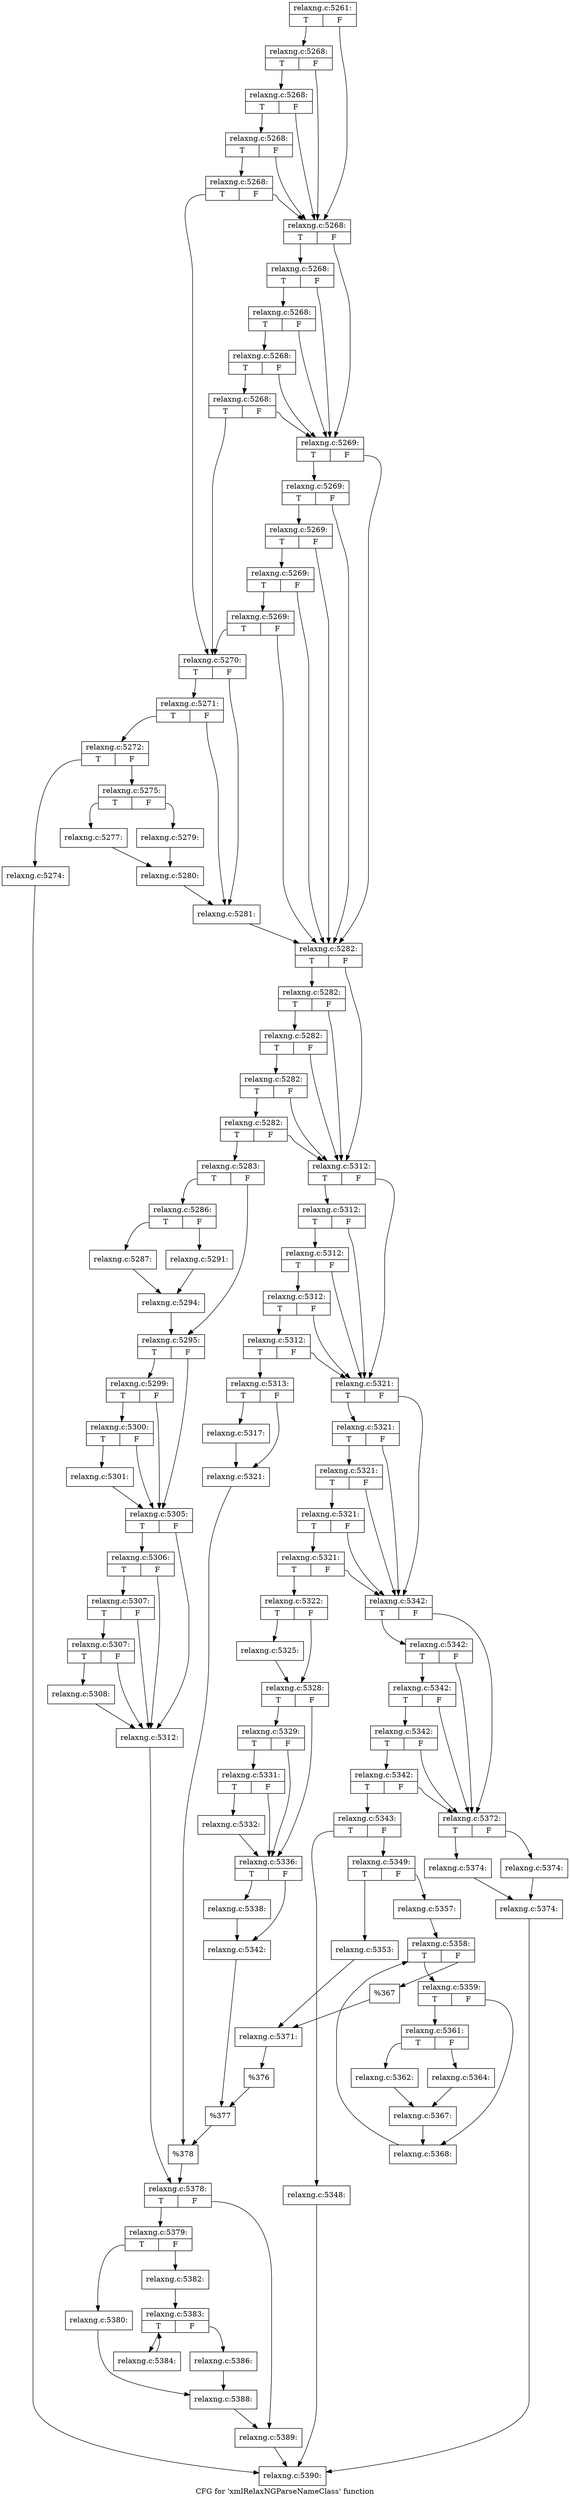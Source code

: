 digraph "CFG for 'xmlRelaxNGParseNameClass' function" {
	label="CFG for 'xmlRelaxNGParseNameClass' function";

	Node0x3c580b0 [shape=record,label="{relaxng.c:5261:|{<s0>T|<s1>F}}"];
	Node0x3c580b0:s0 -> Node0x3c5fcf0;
	Node0x3c580b0:s1 -> Node0x3c5fb50;
	Node0x3c5fcf0 [shape=record,label="{relaxng.c:5268:|{<s0>T|<s1>F}}"];
	Node0x3c5fcf0:s0 -> Node0x3c5fca0;
	Node0x3c5fcf0:s1 -> Node0x3c5fb50;
	Node0x3c5fca0 [shape=record,label="{relaxng.c:5268:|{<s0>T|<s1>F}}"];
	Node0x3c5fca0:s0 -> Node0x3c5fc50;
	Node0x3c5fca0:s1 -> Node0x3c5fb50;
	Node0x3c5fc50 [shape=record,label="{relaxng.c:5268:|{<s0>T|<s1>F}}"];
	Node0x3c5fc50:s0 -> Node0x3c5fbd0;
	Node0x3c5fc50:s1 -> Node0x3c5fb50;
	Node0x3c5fbd0 [shape=record,label="{relaxng.c:5268:|{<s0>T|<s1>F}}"];
	Node0x3c5fbd0:s0 -> Node0x3c5fa30;
	Node0x3c5fbd0:s1 -> Node0x3c5fb50;
	Node0x3c5fb50 [shape=record,label="{relaxng.c:5268:|{<s0>T|<s1>F}}"];
	Node0x3c5fb50:s0 -> Node0x3c60c30;
	Node0x3c5fb50:s1 -> Node0x3c5fad0;
	Node0x3c60c30 [shape=record,label="{relaxng.c:5268:|{<s0>T|<s1>F}}"];
	Node0x3c60c30:s0 -> Node0x3c60be0;
	Node0x3c60c30:s1 -> Node0x3c5fad0;
	Node0x3c60be0 [shape=record,label="{relaxng.c:5268:|{<s0>T|<s1>F}}"];
	Node0x3c60be0:s0 -> Node0x3c60b90;
	Node0x3c60be0:s1 -> Node0x3c5fad0;
	Node0x3c60b90 [shape=record,label="{relaxng.c:5268:|{<s0>T|<s1>F}}"];
	Node0x3c60b90:s0 -> Node0x3c60b40;
	Node0x3c60b90:s1 -> Node0x3c5fad0;
	Node0x3c60b40 [shape=record,label="{relaxng.c:5268:|{<s0>T|<s1>F}}"];
	Node0x3c60b40:s0 -> Node0x3c5fa30;
	Node0x3c60b40:s1 -> Node0x3c5fad0;
	Node0x3c5fad0 [shape=record,label="{relaxng.c:5269:|{<s0>T|<s1>F}}"];
	Node0x3c5fad0:s0 -> Node0x3c61b70;
	Node0x3c5fad0:s1 -> Node0x3c5fa80;
	Node0x3c61b70 [shape=record,label="{relaxng.c:5269:|{<s0>T|<s1>F}}"];
	Node0x3c61b70:s0 -> Node0x3c61b20;
	Node0x3c61b70:s1 -> Node0x3c5fa80;
	Node0x3c61b20 [shape=record,label="{relaxng.c:5269:|{<s0>T|<s1>F}}"];
	Node0x3c61b20:s0 -> Node0x3c61ad0;
	Node0x3c61b20:s1 -> Node0x3c5fa80;
	Node0x3c61ad0 [shape=record,label="{relaxng.c:5269:|{<s0>T|<s1>F}}"];
	Node0x3c61ad0:s0 -> Node0x3c61a80;
	Node0x3c61ad0:s1 -> Node0x3c5fa80;
	Node0x3c61a80 [shape=record,label="{relaxng.c:5269:|{<s0>T|<s1>F}}"];
	Node0x3c61a80:s0 -> Node0x3c5fa30;
	Node0x3c61a80:s1 -> Node0x3c5fa80;
	Node0x3c5fa30 [shape=record,label="{relaxng.c:5270:|{<s0>T|<s1>F}}"];
	Node0x3c5fa30:s0 -> Node0x3c62b40;
	Node0x3c5fa30:s1 -> Node0x3c62af0;
	Node0x3c62b40 [shape=record,label="{relaxng.c:5271:|{<s0>T|<s1>F}}"];
	Node0x3c62b40:s0 -> Node0x3c62aa0;
	Node0x3c62b40:s1 -> Node0x3c62af0;
	Node0x3c62aa0 [shape=record,label="{relaxng.c:5272:|{<s0>T|<s1>F}}"];
	Node0x3c62aa0:s0 -> Node0x3c63600;
	Node0x3c62aa0:s1 -> Node0x3c63650;
	Node0x3c63600 [shape=record,label="{relaxng.c:5274:}"];
	Node0x3c63600 -> Node0x3c52a70;
	Node0x3c63650 [shape=record,label="{relaxng.c:5275:|{<s0>T|<s1>F}}"];
	Node0x3c63650:s0 -> Node0x3c63d50;
	Node0x3c63650:s1 -> Node0x3c63df0;
	Node0x3c63d50 [shape=record,label="{relaxng.c:5277:}"];
	Node0x3c63d50 -> Node0x3c63da0;
	Node0x3c63df0 [shape=record,label="{relaxng.c:5279:}"];
	Node0x3c63df0 -> Node0x3c63da0;
	Node0x3c63da0 [shape=record,label="{relaxng.c:5280:}"];
	Node0x3c63da0 -> Node0x3c62af0;
	Node0x3c62af0 [shape=record,label="{relaxng.c:5281:}"];
	Node0x3c62af0 -> Node0x3c5fa80;
	Node0x3c5fa80 [shape=record,label="{relaxng.c:5282:|{<s0>T|<s1>F}}"];
	Node0x3c5fa80:s0 -> Node0x3c64c50;
	Node0x3c5fa80:s1 -> Node0x3c64ae0;
	Node0x3c64c50 [shape=record,label="{relaxng.c:5282:|{<s0>T|<s1>F}}"];
	Node0x3c64c50:s0 -> Node0x3c64c00;
	Node0x3c64c50:s1 -> Node0x3c64ae0;
	Node0x3c64c00 [shape=record,label="{relaxng.c:5282:|{<s0>T|<s1>F}}"];
	Node0x3c64c00:s0 -> Node0x3c64bb0;
	Node0x3c64c00:s1 -> Node0x3c64ae0;
	Node0x3c64bb0 [shape=record,label="{relaxng.c:5282:|{<s0>T|<s1>F}}"];
	Node0x3c64bb0:s0 -> Node0x3c64b30;
	Node0x3c64bb0:s1 -> Node0x3c64ae0;
	Node0x3c64b30 [shape=record,label="{relaxng.c:5282:|{<s0>T|<s1>F}}"];
	Node0x3c64b30:s0 -> Node0x3c64a40;
	Node0x3c64b30:s1 -> Node0x3c64ae0;
	Node0x3c64a40 [shape=record,label="{relaxng.c:5283:|{<s0>T|<s1>F}}"];
	Node0x3c64a40:s0 -> Node0x3c65f00;
	Node0x3c64a40:s1 -> Node0x3c65f50;
	Node0x3c65f00 [shape=record,label="{relaxng.c:5286:|{<s0>T|<s1>F}}"];
	Node0x3c65f00:s0 -> Node0x3c66350;
	Node0x3c65f00:s1 -> Node0x3c663f0;
	Node0x3c66350 [shape=record,label="{relaxng.c:5287:}"];
	Node0x3c66350 -> Node0x3c663a0;
	Node0x3c663f0 [shape=record,label="{relaxng.c:5291:}"];
	Node0x3c663f0 -> Node0x3c663a0;
	Node0x3c663a0 [shape=record,label="{relaxng.c:5294:}"];
	Node0x3c663a0 -> Node0x3c65f50;
	Node0x3c65f50 [shape=record,label="{relaxng.c:5295:|{<s0>T|<s1>F}}"];
	Node0x3c65f50:s0 -> Node0x3c68060;
	Node0x3c65f50:s1 -> Node0x3c67f90;
	Node0x3c68060 [shape=record,label="{relaxng.c:5299:|{<s0>T|<s1>F}}"];
	Node0x3c68060:s0 -> Node0x3c67fe0;
	Node0x3c68060:s1 -> Node0x3c67f90;
	Node0x3c67fe0 [shape=record,label="{relaxng.c:5300:|{<s0>T|<s1>F}}"];
	Node0x3c67fe0:s0 -> Node0x3c67f40;
	Node0x3c67fe0:s1 -> Node0x3c67f90;
	Node0x3c67f40 [shape=record,label="{relaxng.c:5301:}"];
	Node0x3c67f40 -> Node0x3c67f90;
	Node0x3c67f90 [shape=record,label="{relaxng.c:5305:|{<s0>T|<s1>F}}"];
	Node0x3c67f90:s0 -> Node0x3c69a60;
	Node0x3c67f90:s1 -> Node0x3c69910;
	Node0x3c69a60 [shape=record,label="{relaxng.c:5306:|{<s0>T|<s1>F}}"];
	Node0x3c69a60:s0 -> Node0x3c699e0;
	Node0x3c69a60:s1 -> Node0x3c69910;
	Node0x3c699e0 [shape=record,label="{relaxng.c:5307:|{<s0>T|<s1>F}}"];
	Node0x3c699e0:s0 -> Node0x3c69960;
	Node0x3c699e0:s1 -> Node0x3c69910;
	Node0x3c69960 [shape=record,label="{relaxng.c:5307:|{<s0>T|<s1>F}}"];
	Node0x3c69960:s0 -> Node0x3c698c0;
	Node0x3c69960:s1 -> Node0x3c69910;
	Node0x3c698c0 [shape=record,label="{relaxng.c:5308:}"];
	Node0x3c698c0 -> Node0x3c69910;
	Node0x3c69910 [shape=record,label="{relaxng.c:5312:}"];
	Node0x3c69910 -> Node0x3c64a90;
	Node0x3c64ae0 [shape=record,label="{relaxng.c:5312:|{<s0>T|<s1>F}}"];
	Node0x3c64ae0:s0 -> Node0x3c6b3f0;
	Node0x3c64ae0:s1 -> Node0x3c6b280;
	Node0x3c6b3f0 [shape=record,label="{relaxng.c:5312:|{<s0>T|<s1>F}}"];
	Node0x3c6b3f0:s0 -> Node0x3c6b3a0;
	Node0x3c6b3f0:s1 -> Node0x3c6b280;
	Node0x3c6b3a0 [shape=record,label="{relaxng.c:5312:|{<s0>T|<s1>F}}"];
	Node0x3c6b3a0:s0 -> Node0x3c6b350;
	Node0x3c6b3a0:s1 -> Node0x3c6b280;
	Node0x3c6b350 [shape=record,label="{relaxng.c:5312:|{<s0>T|<s1>F}}"];
	Node0x3c6b350:s0 -> Node0x3c6b2d0;
	Node0x3c6b350:s1 -> Node0x3c6b280;
	Node0x3c6b2d0 [shape=record,label="{relaxng.c:5312:|{<s0>T|<s1>F}}"];
	Node0x3c6b2d0:s0 -> Node0x3c6b1e0;
	Node0x3c6b2d0:s1 -> Node0x3c6b280;
	Node0x3c6b1e0 [shape=record,label="{relaxng.c:5313:|{<s0>T|<s1>F}}"];
	Node0x3c6b1e0:s0 -> Node0x3c6c7a0;
	Node0x3c6b1e0:s1 -> Node0x3c6c7f0;
	Node0x3c6c7a0 [shape=record,label="{relaxng.c:5317:}"];
	Node0x3c6c7a0 -> Node0x3c6c7f0;
	Node0x3c6c7f0 [shape=record,label="{relaxng.c:5321:}"];
	Node0x3c6c7f0 -> Node0x3c6b230;
	Node0x3c6b280 [shape=record,label="{relaxng.c:5321:|{<s0>T|<s1>F}}"];
	Node0x3c6b280:s0 -> Node0x3c6df00;
	Node0x3c6b280:s1 -> Node0x3c6d820;
	Node0x3c6df00 [shape=record,label="{relaxng.c:5321:|{<s0>T|<s1>F}}"];
	Node0x3c6df00:s0 -> Node0x3c6deb0;
	Node0x3c6df00:s1 -> Node0x3c6d820;
	Node0x3c6deb0 [shape=record,label="{relaxng.c:5321:|{<s0>T|<s1>F}}"];
	Node0x3c6deb0:s0 -> Node0x3c6de60;
	Node0x3c6deb0:s1 -> Node0x3c6d820;
	Node0x3c6de60 [shape=record,label="{relaxng.c:5321:|{<s0>T|<s1>F}}"];
	Node0x3c6de60:s0 -> Node0x3c6de10;
	Node0x3c6de60:s1 -> Node0x3c6d820;
	Node0x3c6de10 [shape=record,label="{relaxng.c:5321:|{<s0>T|<s1>F}}"];
	Node0x3c6de10:s0 -> Node0x387f9b0;
	Node0x3c6de10:s1 -> Node0x3c6d820;
	Node0x387f9b0 [shape=record,label="{relaxng.c:5322:|{<s0>T|<s1>F}}"];
	Node0x387f9b0:s0 -> Node0x3c6f3c0;
	Node0x387f9b0:s1 -> Node0x3c6f410;
	Node0x3c6f3c0 [shape=record,label="{relaxng.c:5325:}"];
	Node0x3c6f3c0 -> Node0x3c6f410;
	Node0x3c6f410 [shape=record,label="{relaxng.c:5328:|{<s0>T|<s1>F}}"];
	Node0x3c6f410:s0 -> Node0x3c6fe70;
	Node0x3c6f410:s1 -> Node0x3c6fda0;
	Node0x3c6fe70 [shape=record,label="{relaxng.c:5329:|{<s0>T|<s1>F}}"];
	Node0x3c6fe70:s0 -> Node0x3c6fdf0;
	Node0x3c6fe70:s1 -> Node0x3c6fda0;
	Node0x3c6fdf0 [shape=record,label="{relaxng.c:5331:|{<s0>T|<s1>F}}"];
	Node0x3c6fdf0:s0 -> Node0x3c6fd50;
	Node0x3c6fdf0:s1 -> Node0x3c6fda0;
	Node0x3c6fd50 [shape=record,label="{relaxng.c:5332:}"];
	Node0x3c6fd50 -> Node0x3c6fda0;
	Node0x3c6fda0 [shape=record,label="{relaxng.c:5336:|{<s0>T|<s1>F}}"];
	Node0x3c6fda0:s0 -> Node0x3c6d060;
	Node0x3c6fda0:s1 -> Node0x3c6d5e0;
	Node0x3c6d060 [shape=record,label="{relaxng.c:5338:}"];
	Node0x3c6d060 -> Node0x3c6d5e0;
	Node0x3c6d5e0 [shape=record,label="{relaxng.c:5342:}"];
	Node0x3c6d5e0 -> Node0x3c6d4f0;
	Node0x3c6d820 [shape=record,label="{relaxng.c:5342:|{<s0>T|<s1>F}}"];
	Node0x3c6d820:s0 -> Node0x3c71e40;
	Node0x3c6d820:s1 -> Node0x3c71cd0;
	Node0x3c71e40 [shape=record,label="{relaxng.c:5342:|{<s0>T|<s1>F}}"];
	Node0x3c71e40:s0 -> Node0x3c71df0;
	Node0x3c71e40:s1 -> Node0x3c71cd0;
	Node0x3c71df0 [shape=record,label="{relaxng.c:5342:|{<s0>T|<s1>F}}"];
	Node0x3c71df0:s0 -> Node0x3c71da0;
	Node0x3c71df0:s1 -> Node0x3c71cd0;
	Node0x3c71da0 [shape=record,label="{relaxng.c:5342:|{<s0>T|<s1>F}}"];
	Node0x3c71da0:s0 -> Node0x3c71d20;
	Node0x3c71da0:s1 -> Node0x3c71cd0;
	Node0x3c71d20 [shape=record,label="{relaxng.c:5342:|{<s0>T|<s1>F}}"];
	Node0x3c71d20:s0 -> Node0x3c71c30;
	Node0x3c71d20:s1 -> Node0x3c71cd0;
	Node0x3c71c30 [shape=record,label="{relaxng.c:5343:|{<s0>T|<s1>F}}"];
	Node0x3c71c30:s0 -> Node0x3c74e20;
	Node0x3c71c30:s1 -> Node0x3c74e70;
	Node0x3c74e20 [shape=record,label="{relaxng.c:5348:}"];
	Node0x3c74e20 -> Node0x3c52a70;
	Node0x3c74e70 [shape=record,label="{relaxng.c:5349:|{<s0>T|<s1>F}}"];
	Node0x3c74e70:s0 -> Node0x3c757b0;
	Node0x3c74e70:s1 -> Node0x3c75850;
	Node0x3c757b0 [shape=record,label="{relaxng.c:5353:}"];
	Node0x3c757b0 -> Node0x3c75800;
	Node0x3c75850 [shape=record,label="{relaxng.c:5357:}"];
	Node0x3c75850 -> Node0x3c76500;
	Node0x3c76500 [shape=record,label="{relaxng.c:5358:|{<s0>T|<s1>F}}"];
	Node0x3c76500:s0 -> Node0x3c768f0;
	Node0x3c76500:s1 -> Node0x3c76720;
	Node0x3c768f0 [shape=record,label="{relaxng.c:5359:|{<s0>T|<s1>F}}"];
	Node0x3c768f0:s0 -> Node0x3c76d50;
	Node0x3c768f0:s1 -> Node0x3c76da0;
	Node0x3c76d50 [shape=record,label="{relaxng.c:5361:|{<s0>T|<s1>F}}"];
	Node0x3c76d50:s0 -> Node0x3c77160;
	Node0x3c76d50:s1 -> Node0x3c77200;
	Node0x3c77160 [shape=record,label="{relaxng.c:5362:}"];
	Node0x3c77160 -> Node0x3c771b0;
	Node0x3c77200 [shape=record,label="{relaxng.c:5364:}"];
	Node0x3c77200 -> Node0x3c771b0;
	Node0x3c771b0 [shape=record,label="{relaxng.c:5367:}"];
	Node0x3c771b0 -> Node0x3c76da0;
	Node0x3c76da0 [shape=record,label="{relaxng.c:5368:}"];
	Node0x3c76da0 -> Node0x3c76500;
	Node0x3c76720 [shape=record,label="{%367}"];
	Node0x3c76720 -> Node0x3c75800;
	Node0x3c75800 [shape=record,label="{relaxng.c:5371:}"];
	Node0x3c75800 -> Node0x3c71c80;
	Node0x3c71cd0 [shape=record,label="{relaxng.c:5372:|{<s0>T|<s1>F}}"];
	Node0x3c71cd0:s0 -> Node0x3c78820;
	Node0x3c71cd0:s1 -> Node0x3c78870;
	Node0x3c78820 [shape=record,label="{relaxng.c:5374:}"];
	Node0x3c78820 -> Node0x3c788c0;
	Node0x3c78870 [shape=record,label="{relaxng.c:5374:}"];
	Node0x3c78870 -> Node0x3c788c0;
	Node0x3c788c0 [shape=record,label="{relaxng.c:5374:}"];
	Node0x3c788c0 -> Node0x3c52a70;
	Node0x3c71c80 [shape=record,label="{%376}"];
	Node0x3c71c80 -> Node0x3c6d4f0;
	Node0x3c6d4f0 [shape=record,label="{%377}"];
	Node0x3c6d4f0 -> Node0x3c6b230;
	Node0x3c6b230 [shape=record,label="{%378}"];
	Node0x3c6b230 -> Node0x3c64a90;
	Node0x3c64a90 [shape=record,label="{relaxng.c:5378:|{<s0>T|<s1>F}}"];
	Node0x3c64a90:s0 -> Node0x3c794a0;
	Node0x3c64a90:s1 -> Node0x3c794f0;
	Node0x3c794a0 [shape=record,label="{relaxng.c:5379:|{<s0>T|<s1>F}}"];
	Node0x3c794a0:s0 -> Node0x3c79910;
	Node0x3c794a0:s1 -> Node0x3c799b0;
	Node0x3c79910 [shape=record,label="{relaxng.c:5380:}"];
	Node0x3c79910 -> Node0x3c79960;
	Node0x3c799b0 [shape=record,label="{relaxng.c:5382:}"];
	Node0x3c799b0 -> Node0x3c7a3e0;
	Node0x3c7a3e0 [shape=record,label="{relaxng.c:5383:|{<s0>T|<s1>F}}"];
	Node0x3c7a3e0:s0 -> Node0x3c7a900;
	Node0x3c7a3e0:s1 -> Node0x3c7a600;
	Node0x3c7a900 [shape=record,label="{relaxng.c:5384:}"];
	Node0x3c7a900 -> Node0x3c7a3e0;
	Node0x3c7a600 [shape=record,label="{relaxng.c:5386:}"];
	Node0x3c7a600 -> Node0x3c79960;
	Node0x3c79960 [shape=record,label="{relaxng.c:5388:}"];
	Node0x3c79960 -> Node0x3c794f0;
	Node0x3c794f0 [shape=record,label="{relaxng.c:5389:}"];
	Node0x3c794f0 -> Node0x3c52a70;
	Node0x3c52a70 [shape=record,label="{relaxng.c:5390:}"];
}

